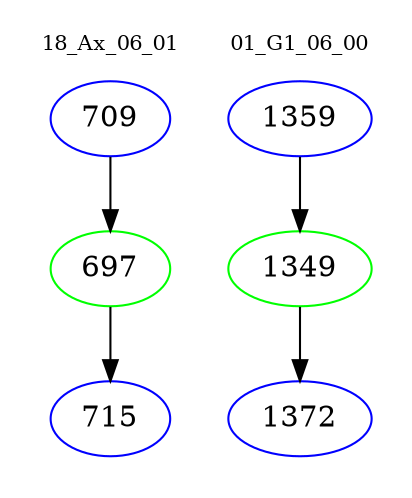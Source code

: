 digraph{
subgraph cluster_0 {
color = white
label = "18_Ax_06_01";
fontsize=10;
T0_709 [label="709", color="blue"]
T0_709 -> T0_697 [color="black"]
T0_697 [label="697", color="green"]
T0_697 -> T0_715 [color="black"]
T0_715 [label="715", color="blue"]
}
subgraph cluster_1 {
color = white
label = "01_G1_06_00";
fontsize=10;
T1_1359 [label="1359", color="blue"]
T1_1359 -> T1_1349 [color="black"]
T1_1349 [label="1349", color="green"]
T1_1349 -> T1_1372 [color="black"]
T1_1372 [label="1372", color="blue"]
}
}
